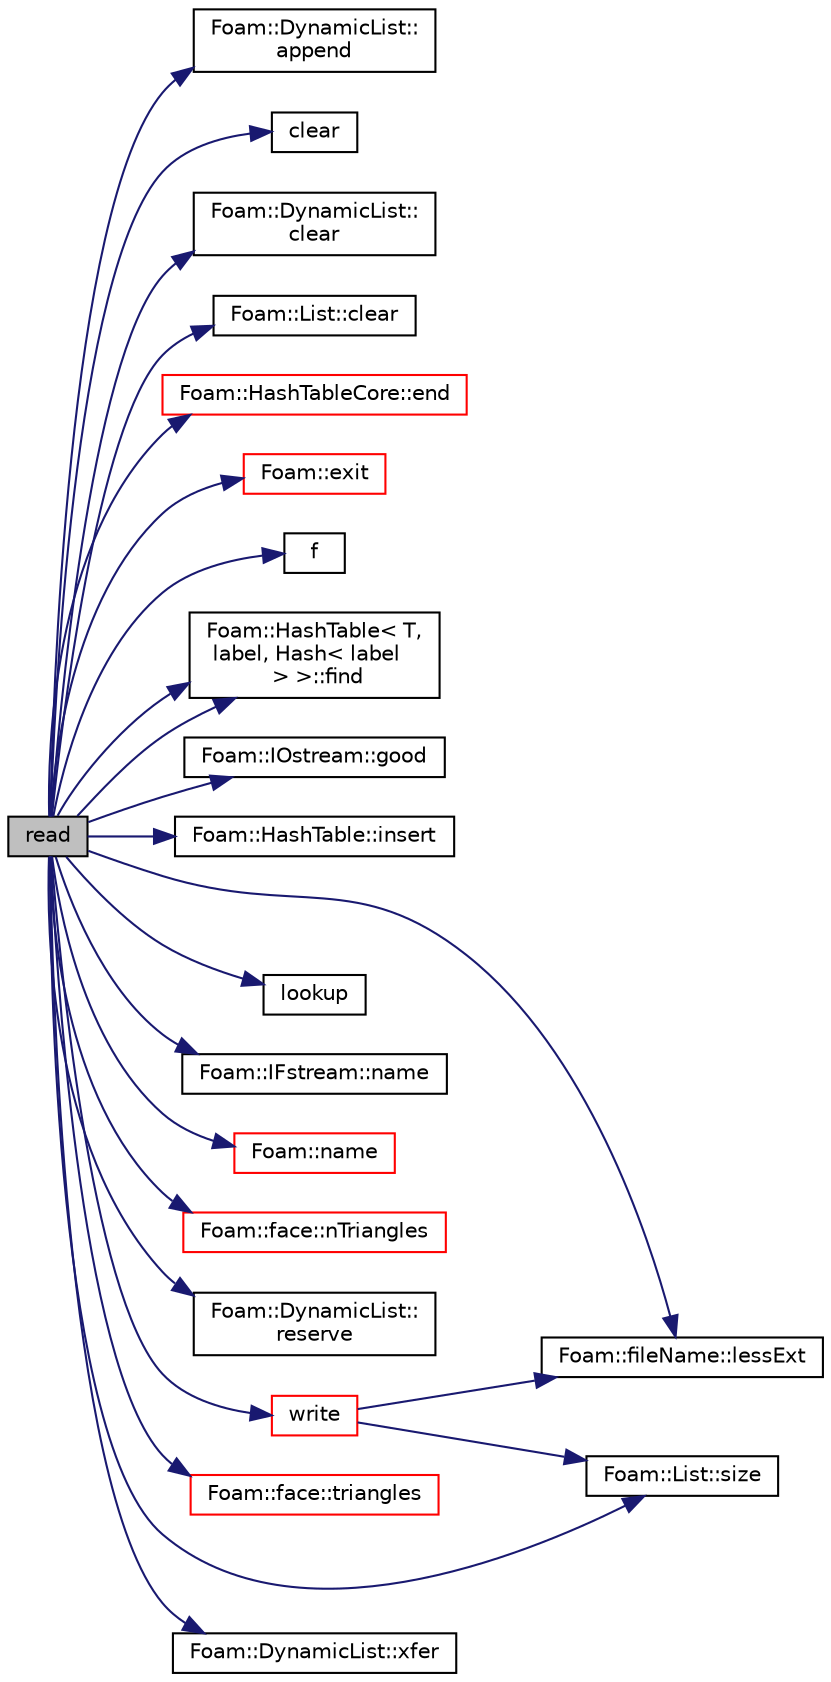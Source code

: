 digraph "read"
{
  bgcolor="transparent";
  edge [fontname="Helvetica",fontsize="10",labelfontname="Helvetica",labelfontsize="10"];
  node [fontname="Helvetica",fontsize="10",shape=record];
  rankdir="LR";
  Node238 [label="read",height=0.2,width=0.4,color="black", fillcolor="grey75", style="filled", fontcolor="black"];
  Node238 -> Node239 [color="midnightblue",fontsize="10",style="solid",fontname="Helvetica"];
  Node239 [label="Foam::DynamicList::\lappend",height=0.2,width=0.4,color="black",URL="$a27005.html#a7b67b42af715604376ad63a681dee6d8",tooltip="Append an element at the end of the list. "];
  Node238 -> Node240 [color="midnightblue",fontsize="10",style="solid",fontname="Helvetica"];
  Node240 [label="clear",height=0.2,width=0.4,color="black",URL="$a39635.html#a0d972f1186e0939b42675a2df621c10e"];
  Node238 -> Node241 [color="midnightblue",fontsize="10",style="solid",fontname="Helvetica"];
  Node241 [label="Foam::DynamicList::\lclear",height=0.2,width=0.4,color="black",URL="$a27005.html#ac8bb3912a3ce86b15842e79d0b421204",tooltip="Clear the addressed list, i.e. set the size to zero. "];
  Node238 -> Node242 [color="midnightblue",fontsize="10",style="solid",fontname="Helvetica"];
  Node242 [label="Foam::List::clear",height=0.2,width=0.4,color="black",URL="$a26833.html#ac8bb3912a3ce86b15842e79d0b421204",tooltip="Clear the list, i.e. set size to zero. "];
  Node238 -> Node243 [color="midnightblue",fontsize="10",style="solid",fontname="Helvetica"];
  Node243 [label="Foam::HashTableCore::end",height=0.2,width=0.4,color="red",URL="$a26849.html#a540580a296c0ff351686ceb4f27b6fe6",tooltip="iteratorEnd set to beyond the end of any HashTable "];
  Node238 -> Node251 [color="midnightblue",fontsize="10",style="solid",fontname="Helvetica"];
  Node251 [label="Foam::exit",height=0.2,width=0.4,color="red",URL="$a21851.html#a06ca7250d8e89caf05243ec094843642"];
  Node238 -> Node295 [color="midnightblue",fontsize="10",style="solid",fontname="Helvetica"];
  Node295 [label="f",height=0.2,width=0.4,color="black",URL="$a18335.html#a888be93833ac7a23170555c69c690288"];
  Node238 -> Node296 [color="midnightblue",fontsize="10",style="solid",fontname="Helvetica"];
  Node296 [label="Foam::HashTable\< T,\l label, Hash\< label\l \> \>::find",height=0.2,width=0.4,color="black",URL="$a26841.html#a76b2c74ebd9f33fa9f76261b027ffc11",tooltip="Find and return an iterator set at the hashedEntry. "];
  Node238 -> Node296 [color="midnightblue",fontsize="10",style="solid",fontname="Helvetica"];
  Node238 -> Node285 [color="midnightblue",fontsize="10",style="solid",fontname="Helvetica"];
  Node285 [label="Foam::IOstream::good",height=0.2,width=0.4,color="black",URL="$a27333.html#abdcc7f96f487faadc7769afcf58fe992",tooltip="Return true if next operation might succeed. "];
  Node238 -> Node297 [color="midnightblue",fontsize="10",style="solid",fontname="Helvetica"];
  Node297 [label="Foam::HashTable::insert",height=0.2,width=0.4,color="black",URL="$a26841.html#a5eee1e0e199ad59b9cb3916cd42156e0",tooltip="Insert a new hashedEntry. "];
  Node238 -> Node298 [color="midnightblue",fontsize="10",style="solid",fontname="Helvetica"];
  Node298 [label="Foam::fileName::lessExt",height=0.2,width=0.4,color="black",URL="$a29541.html#a6807d1f6ee241b17aec7652ecce48f6e",tooltip="Return file name without extension (part before last .) "];
  Node238 -> Node299 [color="midnightblue",fontsize="10",style="solid",fontname="Helvetica"];
  Node299 [label="lookup",height=0.2,width=0.4,color="black",URL="$a21791.html#aa12e10d2264a98b7f09469676a073768"];
  Node238 -> Node300 [color="midnightblue",fontsize="10",style="solid",fontname="Helvetica"];
  Node300 [label="Foam::IFstream::name",height=0.2,width=0.4,color="black",URL="$a27289.html#aba53f1f9c8fadfa65f4099af10df348c",tooltip="Return the name of the stream. "];
  Node238 -> Node301 [color="midnightblue",fontsize="10",style="solid",fontname="Helvetica"];
  Node301 [label="Foam::name",height=0.2,width=0.4,color="red",URL="$a21851.html#adcb0df2bd4953cb6bb390272d8263c3a",tooltip="Return a string representation of a complex. "];
  Node238 -> Node304 [color="midnightblue",fontsize="10",style="solid",fontname="Helvetica"];
  Node304 [label="Foam::face::nTriangles",height=0.2,width=0.4,color="red",URL="$a28369.html#ab82447e0cf16c46d3855de6a5d4ffda8",tooltip="Number of triangles after splitting. "];
  Node238 -> Node306 [color="midnightblue",fontsize="10",style="solid",fontname="Helvetica"];
  Node306 [label="Foam::DynamicList::\lreserve",height=0.2,width=0.4,color="black",URL="$a27005.html#a7294bcb6d8983466db362b4acf6e72ec",tooltip="Reserve allocation space for at least this size. "];
  Node238 -> Node307 [color="midnightblue",fontsize="10",style="solid",fontname="Helvetica"];
  Node307 [label="Foam::List::size",height=0.2,width=0.4,color="black",URL="$a26833.html#a8a5f6fa29bd4b500caf186f60245b384",tooltip="Override size to be inconsistent with allocated storage. "];
  Node238 -> Node308 [color="midnightblue",fontsize="10",style="solid",fontname="Helvetica"];
  Node308 [label="Foam::face::triangles",height=0.2,width=0.4,color="red",URL="$a28369.html#a1fd94ce8c25a3a8b555070a903a99dfb",tooltip="Split into triangles using existing points. "];
  Node238 -> Node311 [color="midnightblue",fontsize="10",style="solid",fontname="Helvetica"];
  Node311 [label="write",height=0.2,width=0.4,color="red",URL="$a30889.html#a2a1e1394d9dd8932b738248c123a267f",tooltip="Write surface mesh components by proxy. "];
  Node311 -> Node298 [color="midnightblue",fontsize="10",style="solid",fontname="Helvetica"];
  Node311 -> Node307 [color="midnightblue",fontsize="10",style="solid",fontname="Helvetica"];
  Node238 -> Node319 [color="midnightblue",fontsize="10",style="solid",fontname="Helvetica"];
  Node319 [label="Foam::DynamicList::xfer",height=0.2,width=0.4,color="black",URL="$a27005.html#a48f43ee271fb2edb0fb241b72af0e59c",tooltip="Transfer contents to the Xfer container as a plain List. "];
}
